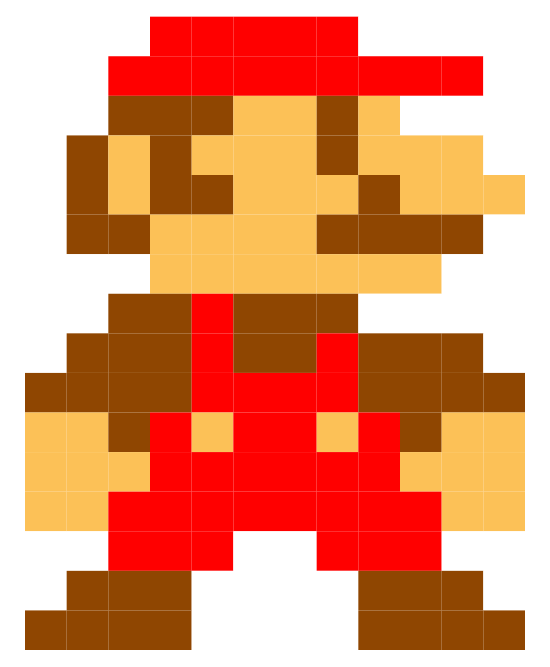digraph {
node [shape=none]
n2 [label = <
<table border="0" cellspacing="0">
<tr>
<td bgcolor="#ffffff" width="20" height="10"> </td>
<td bgcolor="#ffffff" width="20" height="10"> </td>
<td bgcolor="#ffffff" width="20" height="10"> </td>
<td bgcolor="#ff0000" width="20" height="10"> </td>
<td bgcolor="#ff0000" width="20" height="10"> </td>
<td bgcolor="#ff0000" width="20" height="10"> </td>
<td bgcolor="#ff0000" width="20" height="10"> </td>
<td bgcolor="#ff0000" width="20" height="10"> </td>
<td bgcolor="#ffffff" width="20" height="10"> </td>
<td bgcolor="#ffffff" width="20" height="10"> </td>
<td bgcolor="#ffffff" width="20" height="10"> </td>
<td bgcolor="#ffffff" width="20" height="10"> </td>
</tr>
<tr>
<td bgcolor="#ffffff" width="20" height="10"> </td>
<td bgcolor="#ffffff" width="20" height="10"> </td>
<td bgcolor="#ff0000" width="20" height="10"> </td>
<td bgcolor="#ff0000" width="20" height="10"> </td>
<td bgcolor="#ff0000" width="20" height="10"> </td>
<td bgcolor="#ff0000" width="20" height="10"> </td>
<td bgcolor="#ff0000" width="20" height="10"> </td>
<td bgcolor="#ff0000" width="20" height="10"> </td>
<td bgcolor="#ff0000" width="20" height="10"> </td>
<td bgcolor="#ff0000" width="20" height="10"> </td>
<td bgcolor="#ff0000" width="20" height="10"> </td>
<td bgcolor="#ffffff" width="20" height="10"> </td>
</tr>
<tr>
<td bgcolor="#ffffff" width="20" height="10"> </td>
<td bgcolor="#ffffff" width="20" height="10"> </td>
<td bgcolor="#8f4601" width="20" height="10"> </td>
<td bgcolor="#8f4601" width="20" height="10"> </td>
<td bgcolor="#8f4601" width="20" height="10"> </td>
<td bgcolor="#fcc157" width="20" height="10"> </td>
<td bgcolor="#fcc157" width="20" height="10"> </td>
<td bgcolor="#8f4601" width="20" height="10"> </td>
<td bgcolor="#fcc157" width="20" height="10"> </td>
<td bgcolor="#ffffff" width="20" height="10"> </td>
<td bgcolor="#ffffff" width="20" height="10"> </td>
<td bgcolor="#ffffff" width="20" height="10"> </td>
</tr>
<tr>
<td bgcolor="#ffffff" width="20" height="10"> </td>
<td bgcolor="#8f4601" width="20" height="10"> </td>
<td bgcolor="#fcc157" width="20" height="10"> </td>
<td bgcolor="#8f4601" width="20" height="10"> </td>
<td bgcolor="#fcc157" width="20" height="10"> </td>
<td bgcolor="#fcc157" width="20" height="10"> </td>
<td bgcolor="#fcc157" width="20" height="10"> </td>
<td bgcolor="#8f4601" width="20" height="10"> </td>
<td bgcolor="#fcc157" width="20" height="10"> </td>
<td bgcolor="#fcc157" width="20" height="10"> </td>
<td bgcolor="#fcc157" width="20" height="10"> </td>
<td bgcolor="#ffffff" width="20" height="10"> </td>
</tr>
<tr>
<td bgcolor="#ffffff" width="20" height="10"> </td>
<td bgcolor="#8f4601" width="20" height="10"> </td>
<td bgcolor="#fcc157" width="20" height="10"> </td>
<td bgcolor="#8f4601" width="20" height="10"> </td>
<td bgcolor="#8f4601" width="20" height="10"> </td>
<td bgcolor="#fcc157" width="20" height="10"> </td>
<td bgcolor="#fcc157" width="20" height="10"> </td>
<td bgcolor="#fcc157" width="20" height="10"> </td>
<td bgcolor="#8f4601" width="20" height="10"> </td>
<td bgcolor="#fcc157" width="20" height="10"> </td>
<td bgcolor="#fcc157" width="20" height="10"> </td>
<td bgcolor="#fcc157" width="20" height="10"> </td>
</tr>
<tr>
<td bgcolor="#ffffff" width="20" height="10"> </td>
<td bgcolor="#8f4601" width="20" height="10"> </td>
<td bgcolor="#8f4601" width="20" height="10"> </td>
<td bgcolor="#fcc157" width="20" height="10"> </td>
<td bgcolor="#fcc157" width="20" height="10"> </td>
<td bgcolor="#fcc157" width="20" height="10"> </td>
<td bgcolor="#fcc157" width="20" height="10"> </td>
<td bgcolor="#8f4601" width="20" height="10"> </td>
<td bgcolor="#8f4601" width="20" height="10"> </td>
<td bgcolor="#8f4601" width="20" height="10"> </td>
<td bgcolor="#8f4601" width="20" height="10"> </td>
<td bgcolor="#ffffff" width="20" height="10"> </td>
</tr>
<tr>
<td bgcolor="#ffffff" width="20" height="10"> </td>
<td bgcolor="#ffffff" width="20" height="10"> </td>
<td bgcolor="#ffffff" width="20" height="10"> </td>
<td bgcolor="#fcc157" width="20" height="10"> </td>
<td bgcolor="#fcc157" width="20" height="10"> </td>
<td bgcolor="#fcc157" width="20" height="10"> </td>
<td bgcolor="#fcc157" width="20" height="10"> </td>
<td bgcolor="#fcc157" width="20" height="10"> </td>
<td bgcolor="#fcc157" width="20" height="10"> </td>
<td bgcolor="#fcc157" width="20" height="10"> </td>
<td bgcolor="#ffffff" width="20" height="10"> </td>
<td bgcolor="#ffffff" width="20" height="10"> </td>
</tr>
<tr>
<td bgcolor="#ffffff" width="20" height="10"> </td>
<td bgcolor="#ffffff" width="20" height="10"> </td>
<td bgcolor="#8f4601" width="20" height="10"> </td>
<td bgcolor="#8f4601" width="20" height="10"> </td>
<td bgcolor="#ff0000" width="20" height="10"> </td>
<td bgcolor="#8f4601" width="20" height="10"> </td>
<td bgcolor="#8f4601" width="20" height="10"> </td>
<td bgcolor="#8f4601" width="20" height="10"> </td>
<td bgcolor="#ffffff" width="20" height="10"> </td>
<td bgcolor="#ffffff" width="20" height="10"> </td>
<td bgcolor="#ffffff" width="20" height="10"> </td>
<td bgcolor="#ffffff" width="20" height="10"> </td>
</tr>
<tr>
<td bgcolor="#ffffff" width="20" height="10"> </td>
<td bgcolor="#8f4601" width="20" height="10"> </td>
<td bgcolor="#8f4601" width="20" height="10"> </td>
<td bgcolor="#8f4601" width="20" height="10"> </td>
<td bgcolor="#ff0000" width="20" height="10"> </td>
<td bgcolor="#8f4601" width="20" height="10"> </td>
<td bgcolor="#8f4601" width="20" height="10"> </td>
<td bgcolor="#ff0000" width="20" height="10"> </td>
<td bgcolor="#8f4601" width="20" height="10"> </td>
<td bgcolor="#8f4601" width="20" height="10"> </td>
<td bgcolor="#8f4601" width="20" height="10"> </td>
<td bgcolor="#ffffff" width="20" height="10"> </td>
</tr>
<tr>
<td bgcolor="#8f4601" width="20" height="10"> </td>
<td bgcolor="#8f4601" width="20" height="10"> </td>
<td bgcolor="#8f4601" width="20" height="10"> </td>
<td bgcolor="#8f4601" width="20" height="10"> </td>
<td bgcolor="#ff0000" width="20" height="10"> </td>
<td bgcolor="#ff0000" width="20" height="10"> </td>
<td bgcolor="#ff0000" width="20" height="10"> </td>
<td bgcolor="#ff0000" width="20" height="10"> </td>
<td bgcolor="#8f4601" width="20" height="10"> </td>
<td bgcolor="#8f4601" width="20" height="10"> </td>
<td bgcolor="#8f4601" width="20" height="10"> </td>
<td bgcolor="#8f4601" width="20" height="10"> </td>
</tr>
<tr>
<td bgcolor="#fcc157" width="20" height="10"> </td>
<td bgcolor="#fcc157" width="20" height="10"> </td>
<td bgcolor="#8f4601" width="20" height="10"> </td>
<td bgcolor="#ff0000" width="20" height="10"> </td>
<td bgcolor="#fcc157" width="20" height="10"> </td>
<td bgcolor="#ff0000" width="20" height="10"> </td>
<td bgcolor="#ff0000" width="20" height="10"> </td>
<td bgcolor="#fcc157" width="20" height="10"> </td>
<td bgcolor="#ff0000" width="20" height="10"> </td>
<td bgcolor="#8f4601" width="20" height="10"> </td>
<td bgcolor="#fcc157" width="20" height="10"> </td>
<td bgcolor="#fcc157" width="20" height="10"> </td>
</tr>
<tr>
<td bgcolor="#fcc157" width="20" height="10"> </td>
<td bgcolor="#fcc157" width="20" height="10"> </td>
<td bgcolor="#fcc157" width="20" height="10"> </td>
<td bgcolor="#ff0000" width="20" height="10"> </td>
<td bgcolor="#ff0000" width="20" height="10"> </td>
<td bgcolor="#ff0000" width="20" height="10"> </td>
<td bgcolor="#ff0000" width="20" height="10"> </td>
<td bgcolor="#ff0000" width="20" height="10"> </td>
<td bgcolor="#ff0000" width="20" height="10"> </td>
<td bgcolor="#fcc157" width="20" height="10"> </td>
<td bgcolor="#fcc157" width="20" height="10"> </td>
<td bgcolor="#fcc157" width="20" height="10"> </td>
</tr>
<tr>
<td bgcolor="#fcc157" width="20" height="10"> </td>
<td bgcolor="#fcc157" width="20" height="10"> </td>
<td bgcolor="#ff0000" width="20" height="10"> </td>
<td bgcolor="#ff0000" width="20" height="10"> </td>
<td bgcolor="#ff0000" width="20" height="10"> </td>
<td bgcolor="#ff0000" width="20" height="10"> </td>
<td bgcolor="#ff0000" width="20" height="10"> </td>
<td bgcolor="#ff0000" width="20" height="10"> </td>
<td bgcolor="#ff0000" width="20" height="10"> </td>
<td bgcolor="#ff0000" width="20" height="10"> </td>
<td bgcolor="#fcc157" width="20" height="10"> </td>
<td bgcolor="#fcc157" width="20" height="10"> </td>
</tr>
<tr>
<td bgcolor="#ffffff" width="20" height="10"> </td>
<td bgcolor="#ffffff" width="20" height="10"> </td>
<td bgcolor="#ff0000" width="20" height="10"> </td>
<td bgcolor="#ff0000" width="20" height="10"> </td>
<td bgcolor="#ff0000" width="20" height="10"> </td>
<td bgcolor="#ffffff" width="20" height="10"> </td>
<td bgcolor="#ffffff" width="20" height="10"> </td>
<td bgcolor="#ff0000" width="20" height="10"> </td>
<td bgcolor="#ff0000" width="20" height="10"> </td>
<td bgcolor="#ff0000" width="20" height="10"> </td>
<td bgcolor="#ffffff" width="20" height="10"> </td>
<td bgcolor="#ffffff" width="20" height="10"> </td>
</tr>
<tr>
<td bgcolor="#ffffff" width="20" height="10"> </td>
<td bgcolor="#8f4601" width="20" height="10"> </td>
<td bgcolor="#8f4601" width="20" height="10"> </td>
<td bgcolor="#8f4601" width="20" height="10"> </td>
<td bgcolor="#ffffff" width="20" height="10"> </td>
<td bgcolor="#ffffff" width="20" height="10"> </td>
<td bgcolor="#ffffff" width="20" height="10"> </td>
<td bgcolor="#ffffff" width="20" height="10"> </td>
<td bgcolor="#8f4601" width="20" height="10"> </td>
<td bgcolor="#8f4601" width="20" height="10"> </td>
<td bgcolor="#8f4601" width="20" height="10"> </td>
<td bgcolor="#ffffff" width="20" height="10"> </td>
</tr>
<tr>
<td bgcolor="#8f4601" width="20" height="10"> </td>
<td bgcolor="#8f4601" width="20" height="10"> </td>
<td bgcolor="#8f4601" width="20" height="10"> </td>
<td bgcolor="#8f4601" width="20" height="10"> </td>
<td bgcolor="#ffffff" width="20" height="10"> </td>
<td bgcolor="#ffffff" width="20" height="10"> </td>
<td bgcolor="#ffffff" width="20" height="10"> </td>
<td bgcolor="#ffffff" width="20" height="10"> </td>
<td bgcolor="#8f4601" width="20" height="10"> </td>
<td bgcolor="#8f4601" width="20" height="10"> </td>
<td bgcolor="#8f4601" width="20" height="10"> </td>
<td bgcolor="#8f4601" width="20" height="10"> </td>
</tr>
</table>
> ]
}

